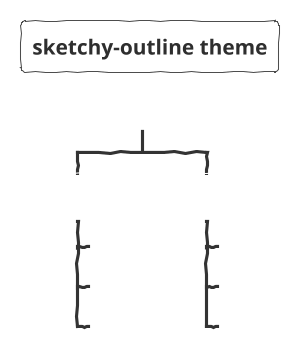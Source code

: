 ' Do not edit
' Theme Gallery
' autogenerated by script
'
@startwbs
!theme sketchy-outline
title sketchy-outline theme
* World
** America 
***_ Canada 
***_ Mexico
***_ USA
** Europe
***_  England
***_  Germany
***_  Spain
@endwbs
